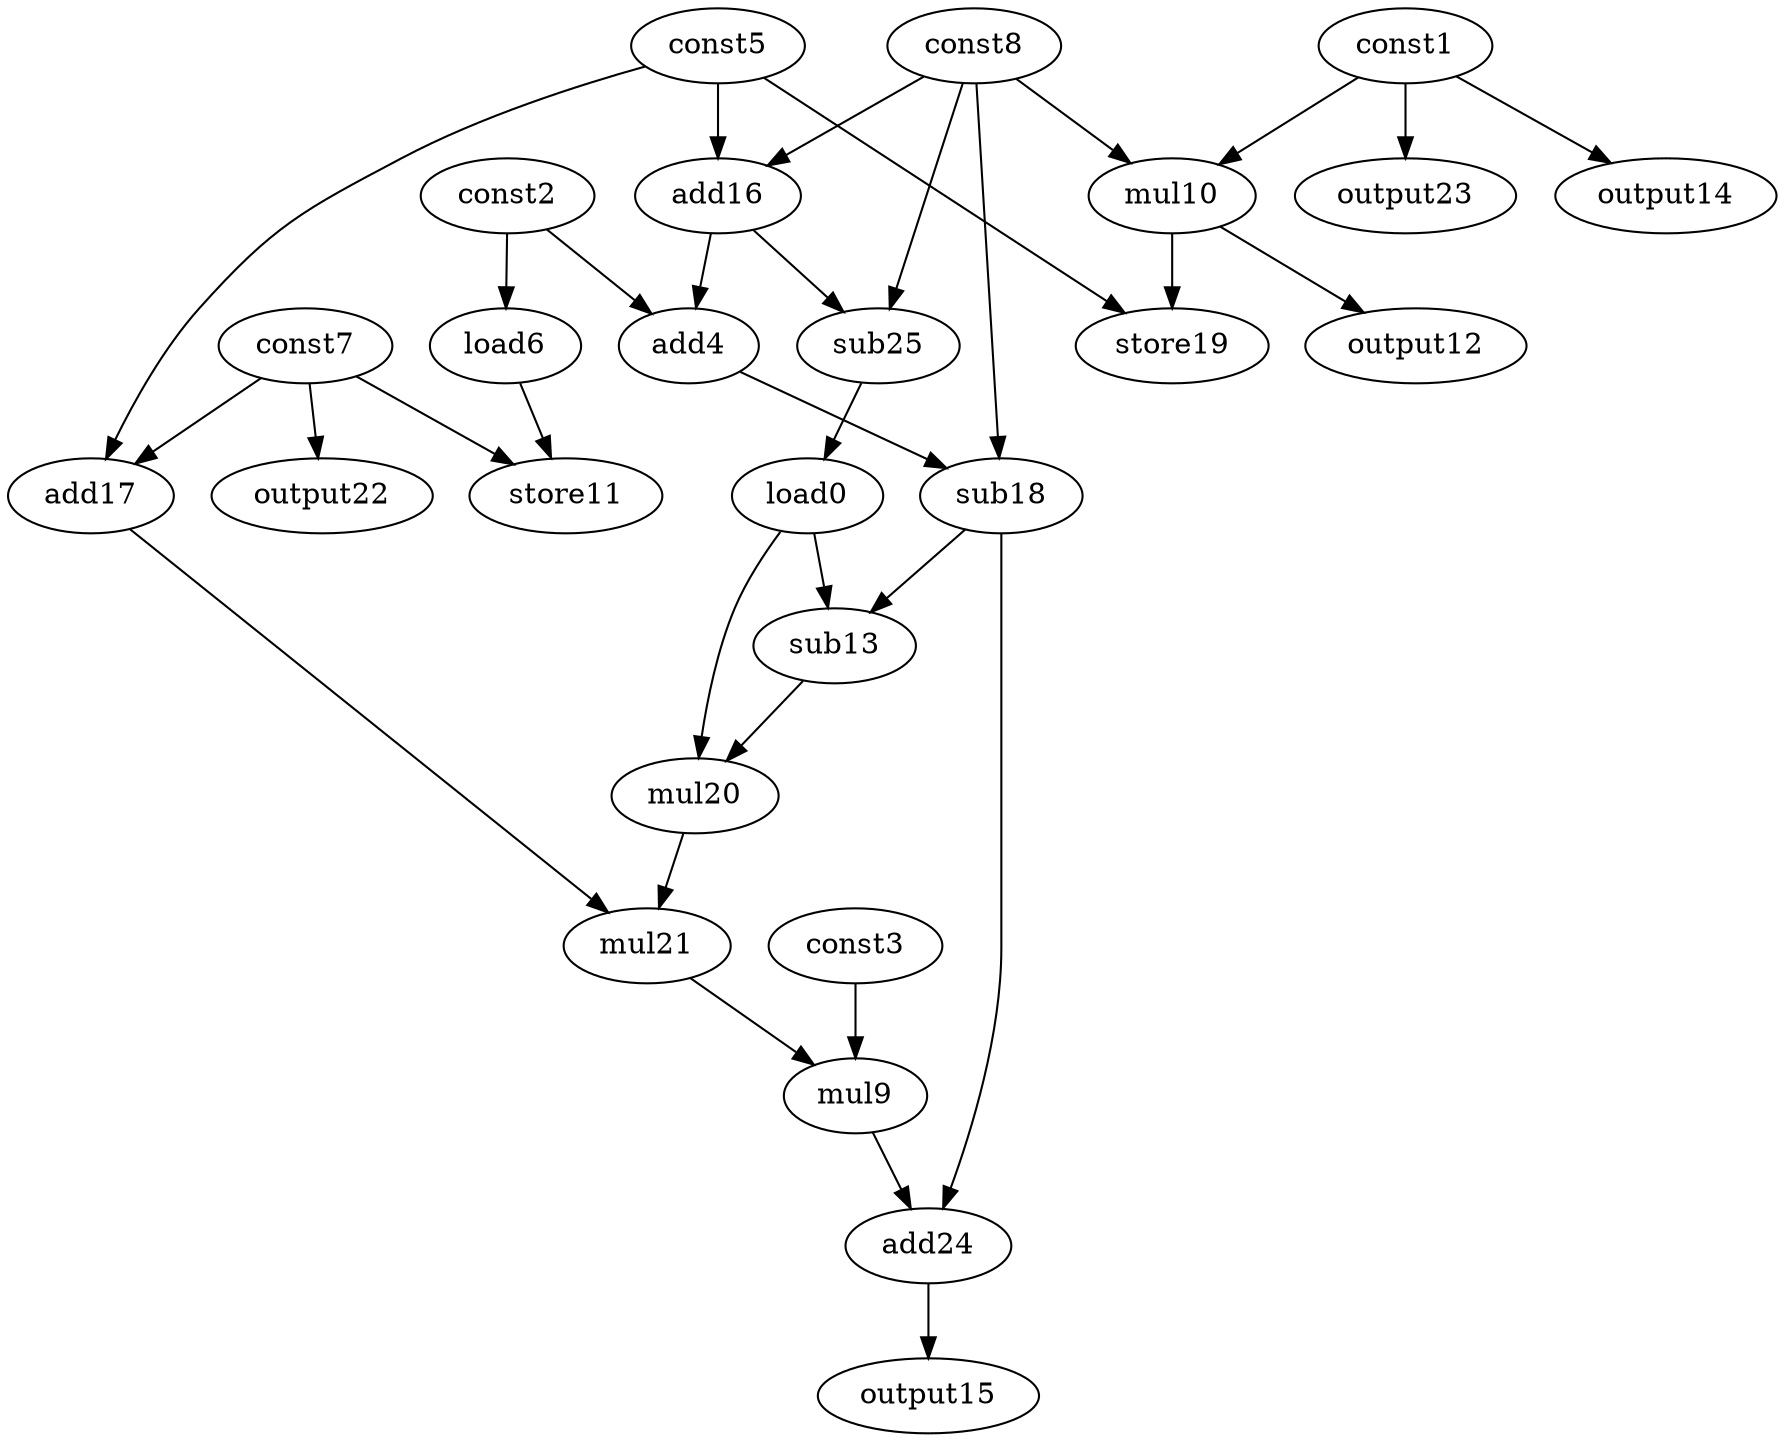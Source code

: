 digraph G { 
load0[opcode=load]; 
const1[opcode=const]; 
const2[opcode=const]; 
const3[opcode=const]; 
add4[opcode=add]; 
const5[opcode=const]; 
load6[opcode=load]; 
const7[opcode=const]; 
const8[opcode=const]; 
mul9[opcode=mul]; 
mul10[opcode=mul]; 
store11[opcode=store]; 
output12[opcode=output]; 
sub13[opcode=sub]; 
output14[opcode=output]; 
output15[opcode=output]; 
add16[opcode=add]; 
add17[opcode=add]; 
sub18[opcode=sub]; 
store19[opcode=store]; 
mul20[opcode=mul]; 
mul21[opcode=mul]; 
output22[opcode=output]; 
output23[opcode=output]; 
add24[opcode=add]; 
sub25[opcode=sub]; 
const2->load6[operand=0];
const8->mul10[operand=0];
const1->mul10[operand=1];
const1->output14[operand=0];
const8->add16[operand=0];
const5->add16[operand=1];
const5->add17[operand=0];
const7->add17[operand=1];
const7->output22[operand=0];
const1->output23[operand=0];
add16->add4[operand=0];
const2->add4[operand=1];
load6->store11[operand=0];
const7->store11[operand=1];
mul10->output12[operand=0];
mul10->store19[operand=0];
const5->store19[operand=1];
const8->sub25[operand=0];
add16->sub25[operand=1];
sub25->load0[operand=0];
const8->sub18[operand=0];
add4->sub18[operand=1];
load0->sub13[operand=0];
sub18->sub13[operand=1];
load0->mul20[operand=0];
sub13->mul20[operand=1];
add17->mul21[operand=0];
mul20->mul21[operand=1];
const3->mul9[operand=0];
mul21->mul9[operand=1];
mul9->add24[operand=0];
sub18->add24[operand=1];
add24->output15[operand=0];
}
